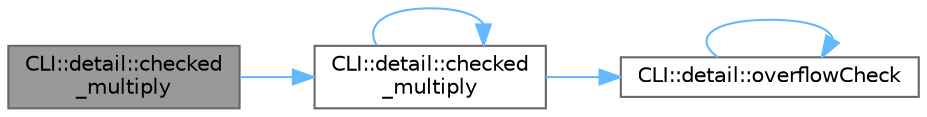 digraph "CLI::detail::checked_multiply"
{
 // LATEX_PDF_SIZE
  bgcolor="transparent";
  edge [fontname=Helvetica,fontsize=10,labelfontname=Helvetica,labelfontsize=10];
  node [fontname=Helvetica,fontsize=10,shape=box,height=0.2,width=0.4];
  rankdir="LR";
  Node1 [id="Node000001",label="CLI::detail::checked\l_multiply",height=0.2,width=0.4,color="gray40", fillcolor="grey60", style="filled", fontcolor="black",tooltip="Performs a *= b; if it doesn't equal infinity. Returns false otherwise."];
  Node1 -> Node2 [id="edge1_Node000001_Node000002",color="steelblue1",style="solid",tooltip=" "];
  Node2 [id="Node000002",label="CLI::detail::checked\l_multiply",height=0.2,width=0.4,color="grey40", fillcolor="white", style="filled",URL="$namespace_c_l_i_1_1detail.html#a58ce723daebf6cd298565eb365d1b157",tooltip="Performs a *= b; if it doesn't cause integer overflow. Returns false otherwise."];
  Node2 -> Node2 [id="edge2_Node000002_Node000002",color="steelblue1",style="solid",tooltip=" "];
  Node2 -> Node3 [id="edge3_Node000002_Node000003",color="steelblue1",style="solid",tooltip=" "];
  Node3 [id="Node000003",label="CLI::detail::overflowCheck",height=0.2,width=0.4,color="grey40", fillcolor="white", style="filled",URL="$namespace_c_l_i_1_1detail.html#a569135c6e266940a5f914698b9deef66",tooltip="Do a check for overflow on signed numbers"];
  Node3 -> Node3 [id="edge4_Node000003_Node000003",color="steelblue1",style="solid",tooltip=" "];
}
